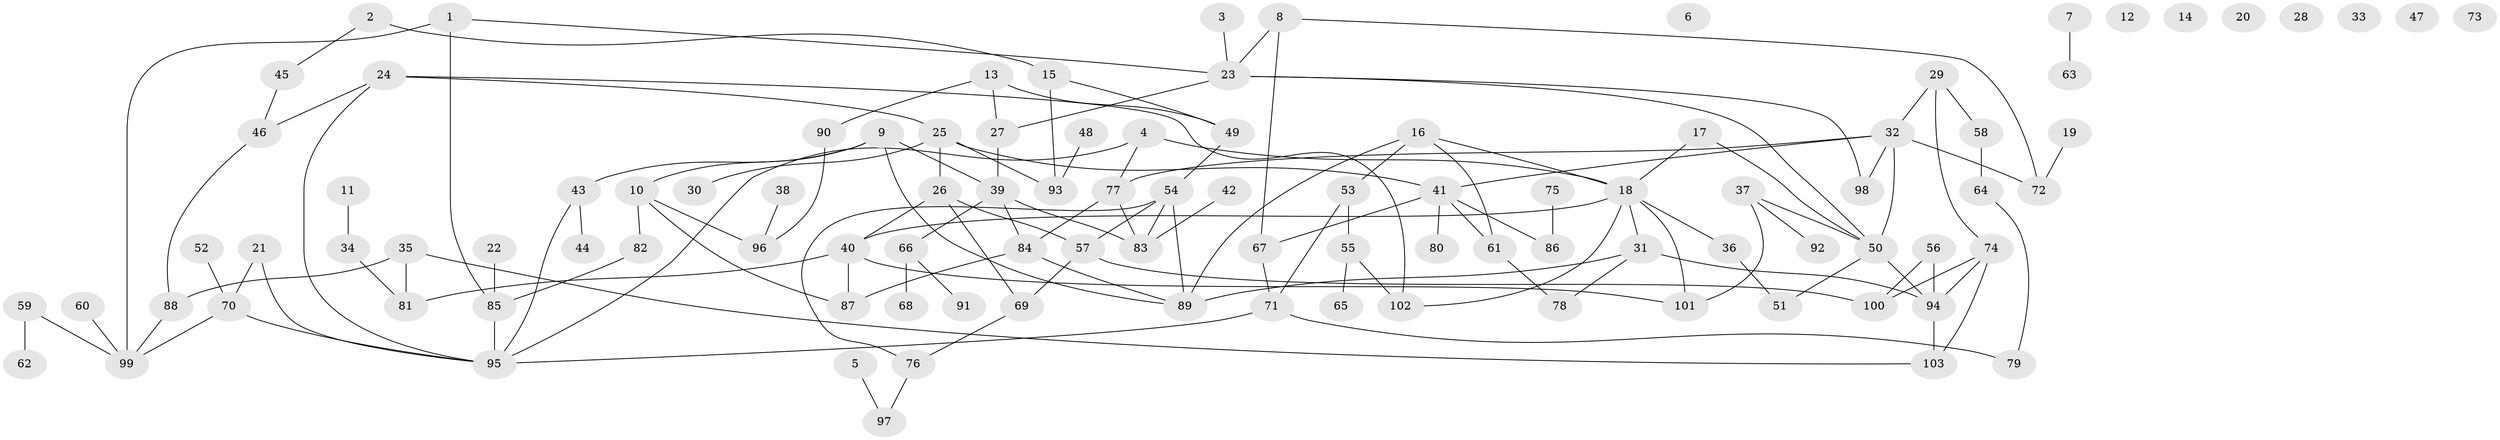 // Generated by graph-tools (version 1.1) at 2025/25/03/09/25 03:25:17]
// undirected, 103 vertices, 137 edges
graph export_dot {
graph [start="1"]
  node [color=gray90,style=filled];
  1;
  2;
  3;
  4;
  5;
  6;
  7;
  8;
  9;
  10;
  11;
  12;
  13;
  14;
  15;
  16;
  17;
  18;
  19;
  20;
  21;
  22;
  23;
  24;
  25;
  26;
  27;
  28;
  29;
  30;
  31;
  32;
  33;
  34;
  35;
  36;
  37;
  38;
  39;
  40;
  41;
  42;
  43;
  44;
  45;
  46;
  47;
  48;
  49;
  50;
  51;
  52;
  53;
  54;
  55;
  56;
  57;
  58;
  59;
  60;
  61;
  62;
  63;
  64;
  65;
  66;
  67;
  68;
  69;
  70;
  71;
  72;
  73;
  74;
  75;
  76;
  77;
  78;
  79;
  80;
  81;
  82;
  83;
  84;
  85;
  86;
  87;
  88;
  89;
  90;
  91;
  92;
  93;
  94;
  95;
  96;
  97;
  98;
  99;
  100;
  101;
  102;
  103;
  1 -- 23;
  1 -- 85;
  1 -- 99;
  2 -- 15;
  2 -- 45;
  3 -- 23;
  4 -- 18;
  4 -- 77;
  4 -- 95;
  5 -- 97;
  7 -- 63;
  8 -- 23;
  8 -- 67;
  8 -- 72;
  9 -- 10;
  9 -- 39;
  9 -- 43;
  9 -- 89;
  10 -- 82;
  10 -- 87;
  10 -- 96;
  11 -- 34;
  13 -- 27;
  13 -- 49;
  13 -- 90;
  15 -- 49;
  15 -- 93;
  16 -- 18;
  16 -- 53;
  16 -- 61;
  16 -- 89;
  17 -- 18;
  17 -- 50;
  18 -- 31;
  18 -- 36;
  18 -- 40;
  18 -- 101;
  18 -- 102;
  19 -- 72;
  21 -- 70;
  21 -- 95;
  22 -- 85;
  23 -- 27;
  23 -- 50;
  23 -- 98;
  24 -- 25;
  24 -- 46;
  24 -- 95;
  24 -- 102;
  25 -- 26;
  25 -- 30;
  25 -- 41;
  25 -- 93;
  26 -- 40;
  26 -- 57;
  26 -- 69;
  27 -- 39;
  29 -- 32;
  29 -- 58;
  29 -- 74;
  31 -- 78;
  31 -- 89;
  31 -- 94;
  32 -- 41;
  32 -- 50;
  32 -- 72;
  32 -- 77;
  32 -- 98;
  34 -- 81;
  35 -- 81;
  35 -- 88;
  35 -- 103;
  36 -- 51;
  37 -- 50;
  37 -- 92;
  37 -- 101;
  38 -- 96;
  39 -- 66;
  39 -- 83;
  39 -- 84;
  40 -- 81;
  40 -- 87;
  40 -- 101;
  41 -- 61;
  41 -- 67;
  41 -- 80;
  41 -- 86;
  42 -- 83;
  43 -- 44;
  43 -- 95;
  45 -- 46;
  46 -- 88;
  48 -- 93;
  49 -- 54;
  50 -- 51;
  50 -- 94;
  52 -- 70;
  53 -- 55;
  53 -- 71;
  54 -- 57;
  54 -- 76;
  54 -- 83;
  54 -- 89;
  55 -- 65;
  55 -- 102;
  56 -- 94;
  56 -- 100;
  57 -- 69;
  57 -- 100;
  58 -- 64;
  59 -- 62;
  59 -- 99;
  60 -- 99;
  61 -- 78;
  64 -- 79;
  66 -- 68;
  66 -- 91;
  67 -- 71;
  69 -- 76;
  70 -- 95;
  70 -- 99;
  71 -- 79;
  71 -- 95;
  74 -- 94;
  74 -- 100;
  74 -- 103;
  75 -- 86;
  76 -- 97;
  77 -- 83;
  77 -- 84;
  82 -- 85;
  84 -- 87;
  84 -- 89;
  85 -- 95;
  88 -- 99;
  90 -- 96;
  94 -- 103;
}
